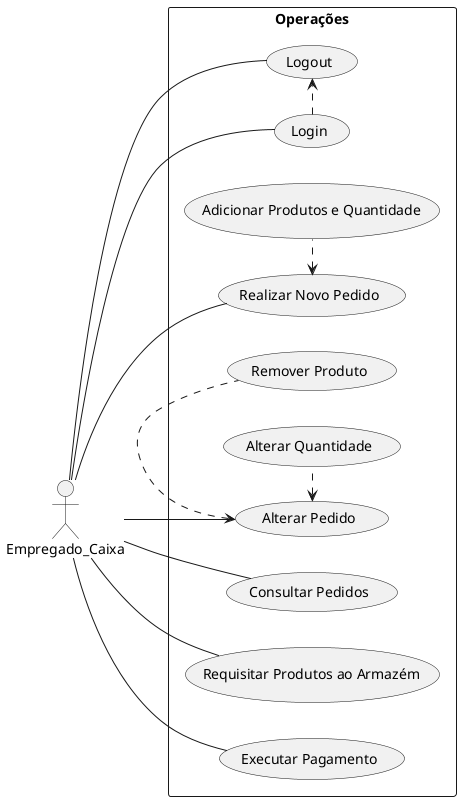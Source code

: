 @startuml
left to right direction
actor Empregado_Caixa
rectangle Operações {
    Empregado_Caixa -- (Login)
    Empregado_Caixa -- (Logout)
    (Login) .> (Logout)
    Empregado_Caixa -- (Consultar Pedidos)
    Empregado_Caixa -- (Realizar Novo Pedido)
    (Realizar Novo Pedido) <. (Adicionar Produtos e Quantidade)
    Empregado_Caixa -- (Requisitar Produtos ao Armazém)
    Empregado_Caixa -- (Alterar Pedido)
    (Alterar Pedido) <. (Remover Produto)
    (Alterar Pedido) <. (Alterar Quantidade)
    Empregado_Caixa -- (Executar Pagamento)
}
@enduml